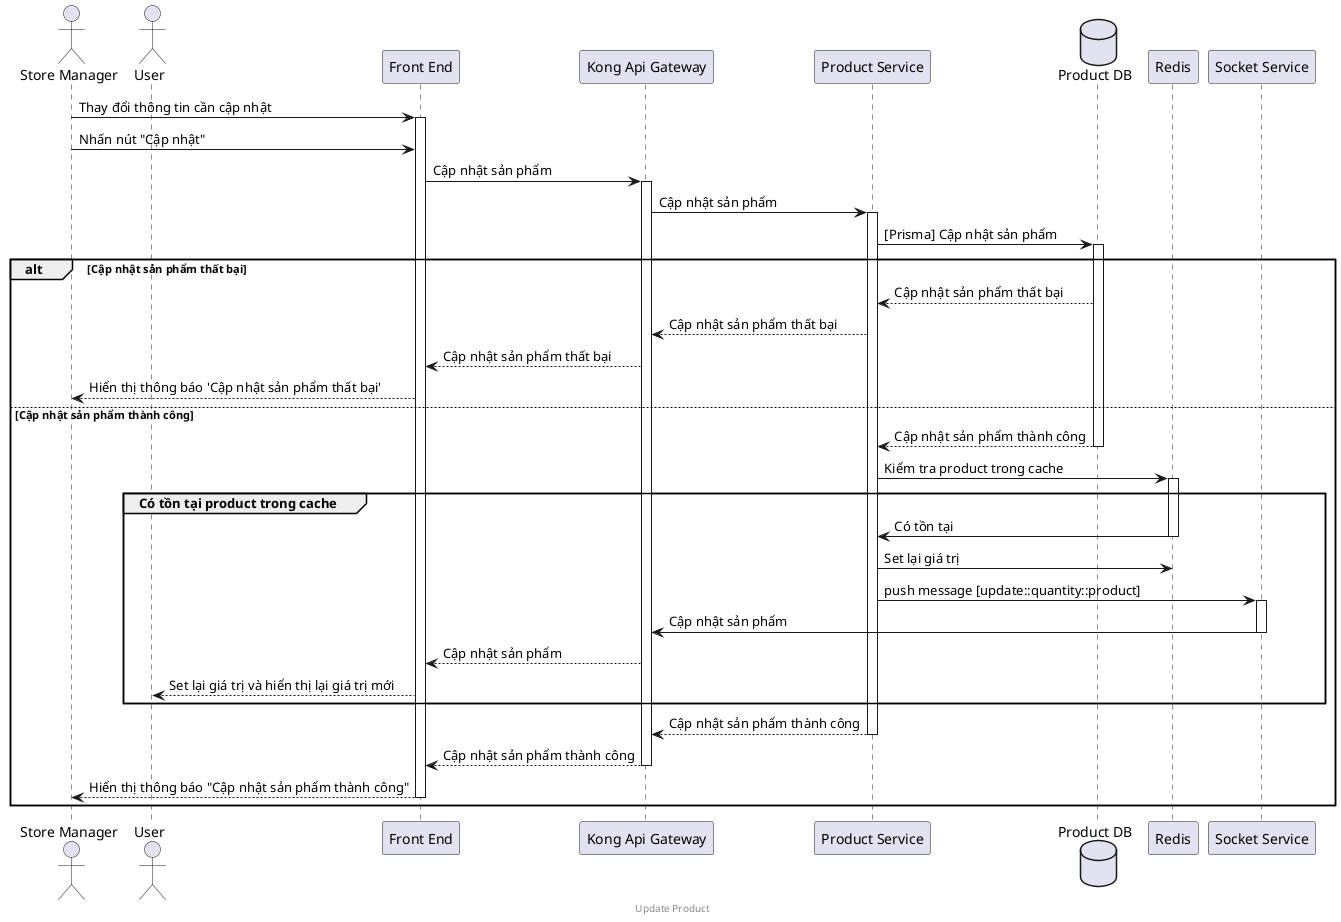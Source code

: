@startuml

footer Update Product

actor "Store Manager" as user
actor "User" as u1
participant "Front End" as fe
participant "Kong Api Gateway" as k
participant "Product Service" as pro
database "Product DB" as pro_db
participant "Redis" as redis
participant "Socket Service" as socket

user -> fe++: Thay đổi thông tin cần cập nhật
user -> fe: Nhấn nút "Cập nhật"
fe -> k++: Cập nhật sản phẩm
k -> pro++: Cập nhật sản phẩm
pro -> pro_db++: [Prisma] Cập nhật sản phẩm

alt Cập nhật sản phẩm thất bại
    pro_db --> pro: Cập nhật sản phẩm thất bại
    pro --> k: Cập nhật sản phẩm thất bại
    k --> fe: Cập nhật sản phẩm thất bại
    fe --> user: Hiển thị thông báo 'Cập nhật sản phẩm thất bại'
else Cập nhật sản phẩm thành công
    pro_db --> pro--: Cập nhật sản phẩm thành công
    pro -> redis++: Kiểm tra product trong cache
    group Có tồn tại product trong cache
        redis -> pro--: Có tồn tại
        pro -> redis: Set lại giá trị
        pro -> socket++: push message [update::quantity::product]
        socket -> k--: Cập nhật sản phẩm
        k --> fe: Cập nhật sản phẩm
        fe --> u1: Set lại giá trị và hiển thị lại giá trị mới
    end
    pro --> k--: Cập nhật sản phẩm thành công
    k --> fe--: Cập nhật sản phẩm thành công
    fe --> user--: Hiển thị thông báo "Cập nhật sản phẩm thành công"
end

@enduml